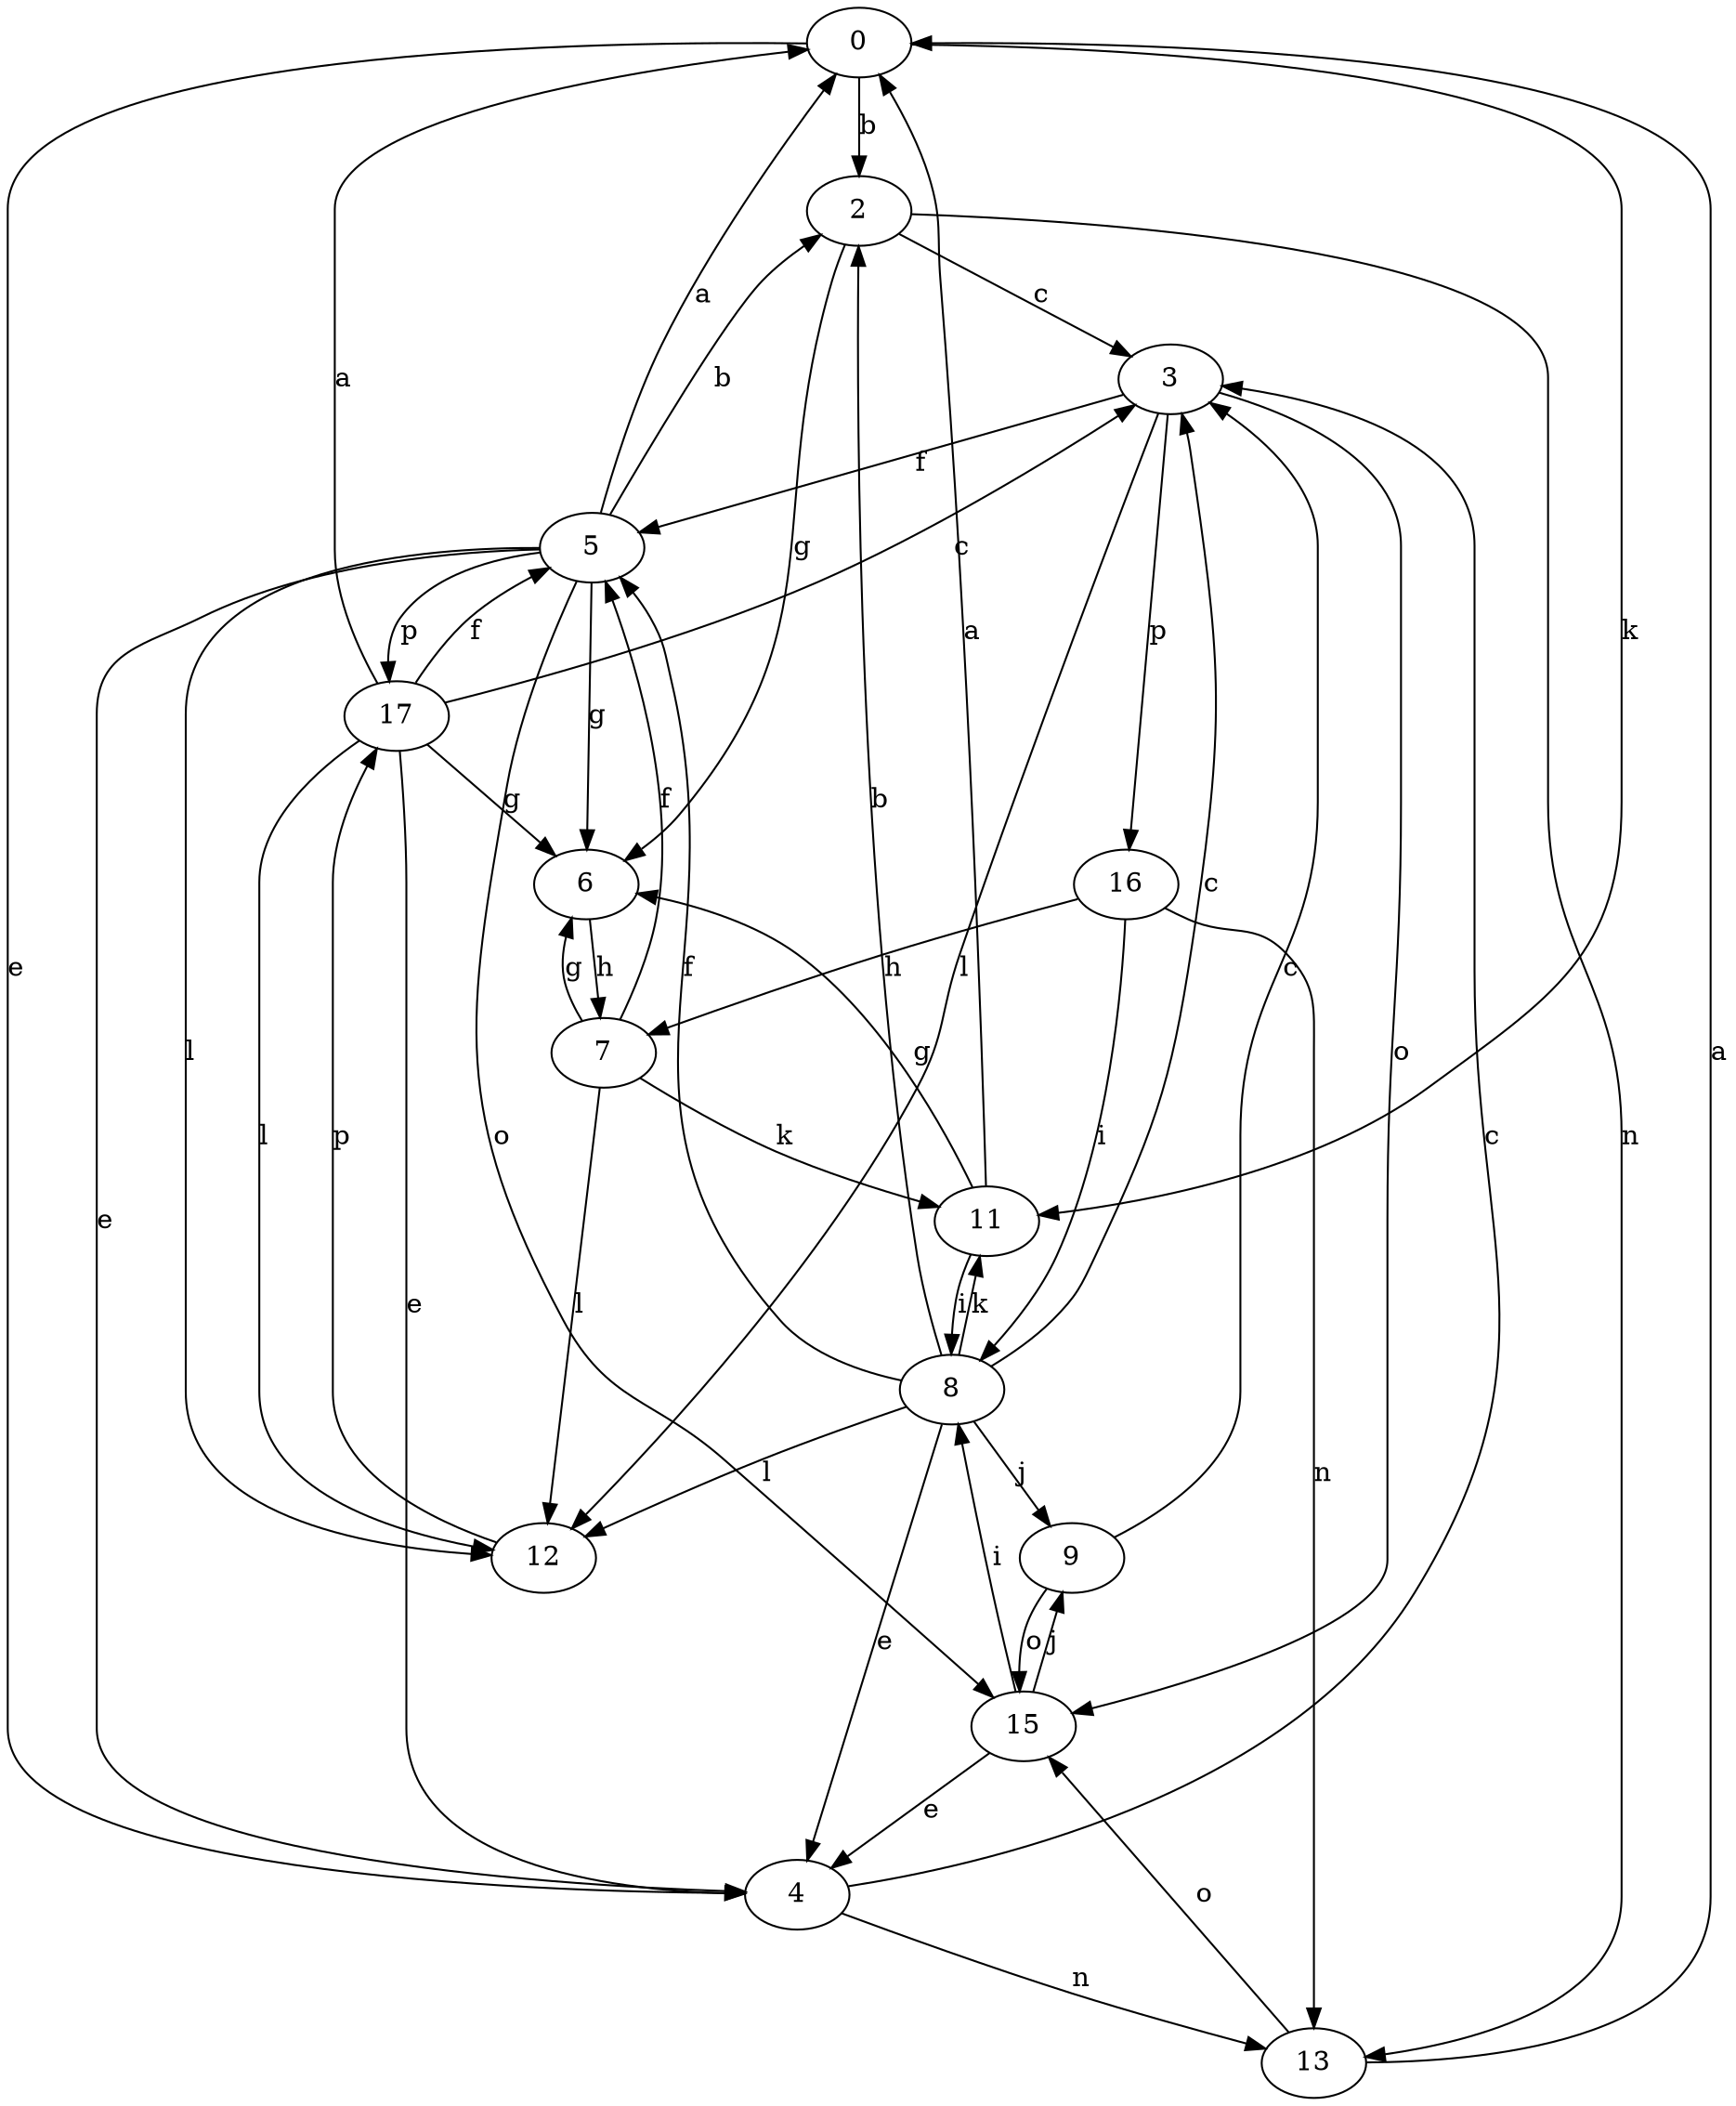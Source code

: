 strict digraph  {
0;
2;
3;
4;
5;
6;
7;
8;
9;
11;
12;
13;
15;
16;
17;
0 -> 2  [label=b];
0 -> 4  [label=e];
0 -> 11  [label=k];
2 -> 3  [label=c];
2 -> 6  [label=g];
2 -> 13  [label=n];
3 -> 5  [label=f];
3 -> 12  [label=l];
3 -> 15  [label=o];
3 -> 16  [label=p];
4 -> 3  [label=c];
4 -> 13  [label=n];
5 -> 0  [label=a];
5 -> 2  [label=b];
5 -> 4  [label=e];
5 -> 6  [label=g];
5 -> 12  [label=l];
5 -> 15  [label=o];
5 -> 17  [label=p];
6 -> 7  [label=h];
7 -> 5  [label=f];
7 -> 6  [label=g];
7 -> 11  [label=k];
7 -> 12  [label=l];
8 -> 2  [label=b];
8 -> 3  [label=c];
8 -> 4  [label=e];
8 -> 5  [label=f];
8 -> 9  [label=j];
8 -> 11  [label=k];
8 -> 12  [label=l];
9 -> 3  [label=c];
9 -> 15  [label=o];
11 -> 0  [label=a];
11 -> 6  [label=g];
11 -> 8  [label=i];
12 -> 17  [label=p];
13 -> 0  [label=a];
13 -> 15  [label=o];
15 -> 4  [label=e];
15 -> 8  [label=i];
15 -> 9  [label=j];
16 -> 7  [label=h];
16 -> 8  [label=i];
16 -> 13  [label=n];
17 -> 0  [label=a];
17 -> 3  [label=c];
17 -> 4  [label=e];
17 -> 5  [label=f];
17 -> 6  [label=g];
17 -> 12  [label=l];
}
